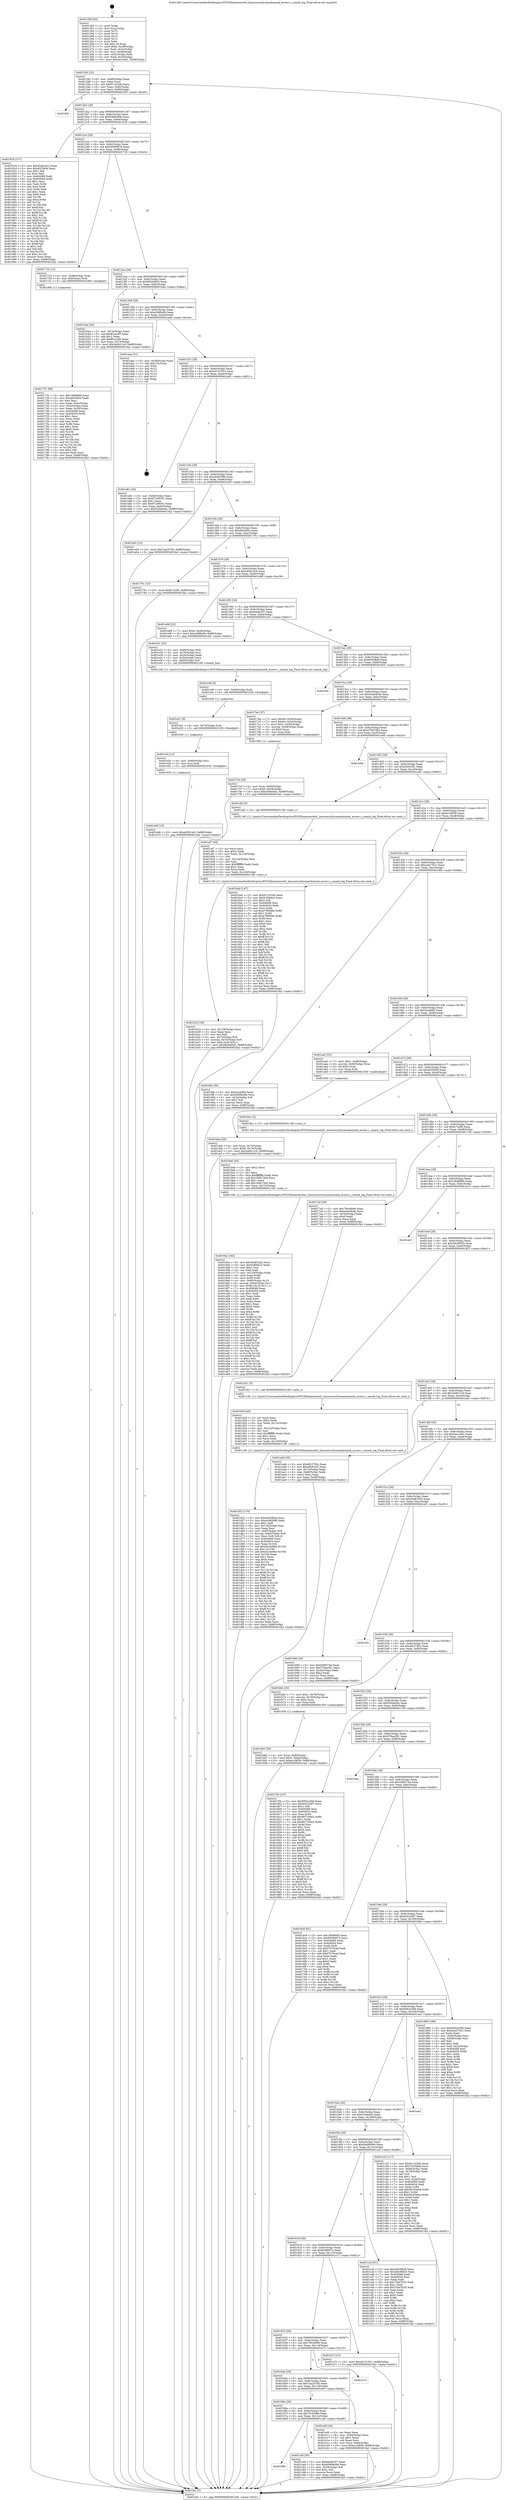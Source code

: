 digraph "0x401260" {
  label = "0x401260 (/mnt/c/Users/mathe/Desktop/tcc/POCII/binaries/extr_linuxsecuritysmacksmack_access.c_smack_log_Final-ollvm.out::main(0))"
  labelloc = "t"
  node[shape=record]

  Entry [label="",width=0.3,height=0.3,shape=circle,fillcolor=black,style=filled]
  "0x401292" [label="{
     0x401292 [32]\l
     | [instrs]\l
     &nbsp;&nbsp;0x401292 \<+6\>: mov -0x88(%rbp),%eax\l
     &nbsp;&nbsp;0x401298 \<+2\>: mov %eax,%ecx\l
     &nbsp;&nbsp;0x40129a \<+6\>: sub $0x911432fe,%ecx\l
     &nbsp;&nbsp;0x4012a0 \<+6\>: mov %eax,-0x8c(%rbp)\l
     &nbsp;&nbsp;0x4012a6 \<+6\>: mov %ecx,-0x90(%rbp)\l
     &nbsp;&nbsp;0x4012ac \<+6\>: je 0000000000401f45 \<main+0xce5\>\l
  }"]
  "0x401f45" [label="{
     0x401f45\l
  }", style=dashed]
  "0x4012b2" [label="{
     0x4012b2 [28]\l
     | [instrs]\l
     &nbsp;&nbsp;0x4012b2 \<+5\>: jmp 00000000004012b7 \<main+0x57\>\l
     &nbsp;&nbsp;0x4012b7 \<+6\>: mov -0x8c(%rbp),%eax\l
     &nbsp;&nbsp;0x4012bd \<+5\>: sub $0x9380b49b,%eax\l
     &nbsp;&nbsp;0x4012c2 \<+6\>: mov %eax,-0x94(%rbp)\l
     &nbsp;&nbsp;0x4012c8 \<+6\>: je 0000000000401918 \<main+0x6b8\>\l
  }"]
  Exit [label="",width=0.3,height=0.3,shape=circle,fillcolor=black,style=filled,peripheries=2]
  "0x401918" [label="{
     0x401918 [137]\l
     | [instrs]\l
     &nbsp;&nbsp;0x401918 \<+5\>: mov $0x45a81b52,%eax\l
     &nbsp;&nbsp;0x40191d \<+5\>: mov $0xa52560d,%ecx\l
     &nbsp;&nbsp;0x401922 \<+2\>: mov $0x1,%dl\l
     &nbsp;&nbsp;0x401924 \<+2\>: xor %esi,%esi\l
     &nbsp;&nbsp;0x401926 \<+7\>: mov 0x404068,%edi\l
     &nbsp;&nbsp;0x40192d \<+8\>: mov 0x404054,%r8d\l
     &nbsp;&nbsp;0x401935 \<+3\>: sub $0x1,%esi\l
     &nbsp;&nbsp;0x401938 \<+3\>: mov %edi,%r9d\l
     &nbsp;&nbsp;0x40193b \<+3\>: add %esi,%r9d\l
     &nbsp;&nbsp;0x40193e \<+4\>: imul %r9d,%edi\l
     &nbsp;&nbsp;0x401942 \<+3\>: and $0x1,%edi\l
     &nbsp;&nbsp;0x401945 \<+3\>: cmp $0x0,%edi\l
     &nbsp;&nbsp;0x401948 \<+4\>: sete %r10b\l
     &nbsp;&nbsp;0x40194c \<+4\>: cmp $0xa,%r8d\l
     &nbsp;&nbsp;0x401950 \<+4\>: setl %r11b\l
     &nbsp;&nbsp;0x401954 \<+3\>: mov %r10b,%bl\l
     &nbsp;&nbsp;0x401957 \<+3\>: xor $0xff,%bl\l
     &nbsp;&nbsp;0x40195a \<+3\>: mov %r11b,%r14b\l
     &nbsp;&nbsp;0x40195d \<+4\>: xor $0xff,%r14b\l
     &nbsp;&nbsp;0x401961 \<+3\>: xor $0x1,%dl\l
     &nbsp;&nbsp;0x401964 \<+3\>: mov %bl,%r15b\l
     &nbsp;&nbsp;0x401967 \<+4\>: and $0xff,%r15b\l
     &nbsp;&nbsp;0x40196b \<+3\>: and %dl,%r10b\l
     &nbsp;&nbsp;0x40196e \<+3\>: mov %r14b,%r12b\l
     &nbsp;&nbsp;0x401971 \<+4\>: and $0xff,%r12b\l
     &nbsp;&nbsp;0x401975 \<+3\>: and %dl,%r11b\l
     &nbsp;&nbsp;0x401978 \<+3\>: or %r10b,%r15b\l
     &nbsp;&nbsp;0x40197b \<+3\>: or %r11b,%r12b\l
     &nbsp;&nbsp;0x40197e \<+3\>: xor %r12b,%r15b\l
     &nbsp;&nbsp;0x401981 \<+3\>: or %r14b,%bl\l
     &nbsp;&nbsp;0x401984 \<+3\>: xor $0xff,%bl\l
     &nbsp;&nbsp;0x401987 \<+3\>: or $0x1,%dl\l
     &nbsp;&nbsp;0x40198a \<+2\>: and %dl,%bl\l
     &nbsp;&nbsp;0x40198c \<+3\>: or %bl,%r15b\l
     &nbsp;&nbsp;0x40198f \<+4\>: test $0x1,%r15b\l
     &nbsp;&nbsp;0x401993 \<+3\>: cmovne %ecx,%eax\l
     &nbsp;&nbsp;0x401996 \<+6\>: mov %eax,-0x88(%rbp)\l
     &nbsp;&nbsp;0x40199c \<+5\>: jmp 0000000000401fa2 \<main+0xd42\>\l
  }"]
  "0x4012ce" [label="{
     0x4012ce [28]\l
     | [instrs]\l
     &nbsp;&nbsp;0x4012ce \<+5\>: jmp 00000000004012d3 \<main+0x73\>\l
     &nbsp;&nbsp;0x4012d3 \<+6\>: mov -0x8c(%rbp),%eax\l
     &nbsp;&nbsp;0x4012d9 \<+5\>: sub $0x9459987d,%eax\l
     &nbsp;&nbsp;0x4012de \<+6\>: mov %eax,-0x98(%rbp)\l
     &nbsp;&nbsp;0x4012e4 \<+6\>: je 0000000000401724 \<main+0x4c4\>\l
  }"]
  "0x401e66" [label="{
     0x401e66 [15]\l
     | [instrs]\l
     &nbsp;&nbsp;0x401e66 \<+10\>: movl $0xa93814c5,-0x88(%rbp)\l
     &nbsp;&nbsp;0x401e70 \<+5\>: jmp 0000000000401fa2 \<main+0xd42\>\l
  }"]
  "0x401724" [label="{
     0x401724 [13]\l
     | [instrs]\l
     &nbsp;&nbsp;0x401724 \<+4\>: mov -0x48(%rbp),%rax\l
     &nbsp;&nbsp;0x401728 \<+4\>: mov 0x8(%rax),%rdi\l
     &nbsp;&nbsp;0x40172c \<+5\>: call 0000000000401060 \<atoi@plt\>\l
     | [calls]\l
     &nbsp;&nbsp;0x401060 \{1\} (unknown)\l
  }"]
  "0x4012ea" [label="{
     0x4012ea [28]\l
     | [instrs]\l
     &nbsp;&nbsp;0x4012ea \<+5\>: jmp 00000000004012ef \<main+0x8f\>\l
     &nbsp;&nbsp;0x4012ef \<+6\>: mov -0x8c(%rbp),%eax\l
     &nbsp;&nbsp;0x4012f5 \<+5\>: sub $0x9626d943,%eax\l
     &nbsp;&nbsp;0x4012fa \<+6\>: mov %eax,-0x9c(%rbp)\l
     &nbsp;&nbsp;0x401300 \<+6\>: je 0000000000401b4a \<main+0x8ea\>\l
  }"]
  "0x401e5a" [label="{
     0x401e5a [12]\l
     | [instrs]\l
     &nbsp;&nbsp;0x401e5a \<+4\>: mov -0x80(%rbp),%rsi\l
     &nbsp;&nbsp;0x401e5e \<+3\>: mov %rsi,%rdi\l
     &nbsp;&nbsp;0x401e61 \<+5\>: call 0000000000401030 \<free@plt\>\l
     | [calls]\l
     &nbsp;&nbsp;0x401030 \{1\} (unknown)\l
  }"]
  "0x401b4a" [label="{
     0x401b4a [34]\l
     | [instrs]\l
     &nbsp;&nbsp;0x401b4a \<+3\>: mov -0x74(%rbp),%eax\l
     &nbsp;&nbsp;0x401b4d \<+5\>: sub $0xff1acc85,%eax\l
     &nbsp;&nbsp;0x401b52 \<+3\>: add $0x1,%eax\l
     &nbsp;&nbsp;0x401b55 \<+5\>: add $0xff1acc85,%eax\l
     &nbsp;&nbsp;0x401b5a \<+3\>: mov %eax,-0x74(%rbp)\l
     &nbsp;&nbsp;0x401b5d \<+10\>: movl $0x3a0611c0,-0x88(%rbp)\l
     &nbsp;&nbsp;0x401b67 \<+5\>: jmp 0000000000401fa2 \<main+0xd42\>\l
  }"]
  "0x401306" [label="{
     0x401306 [28]\l
     | [instrs]\l
     &nbsp;&nbsp;0x401306 \<+5\>: jmp 000000000040130b \<main+0xab\>\l
     &nbsp;&nbsp;0x40130b \<+6\>: mov -0x8c(%rbp),%eax\l
     &nbsp;&nbsp;0x401311 \<+5\>: sub $0xa38f0a94,%eax\l
     &nbsp;&nbsp;0x401316 \<+6\>: mov %eax,-0xa0(%rbp)\l
     &nbsp;&nbsp;0x40131c \<+6\>: je 0000000000401eae \<main+0xc4e\>\l
  }"]
  "0x401e51" [label="{
     0x401e51 [9]\l
     | [instrs]\l
     &nbsp;&nbsp;0x401e51 \<+4\>: mov -0x70(%rbp),%rdi\l
     &nbsp;&nbsp;0x401e55 \<+5\>: call 0000000000401030 \<free@plt\>\l
     | [calls]\l
     &nbsp;&nbsp;0x401030 \{1\} (unknown)\l
  }"]
  "0x401eae" [label="{
     0x401eae [21]\l
     | [instrs]\l
     &nbsp;&nbsp;0x401eae \<+3\>: mov -0x38(%rbp),%eax\l
     &nbsp;&nbsp;0x401eb1 \<+7\>: add $0x118,%rsp\l
     &nbsp;&nbsp;0x401eb8 \<+1\>: pop %rbx\l
     &nbsp;&nbsp;0x401eb9 \<+2\>: pop %r12\l
     &nbsp;&nbsp;0x401ebb \<+2\>: pop %r13\l
     &nbsp;&nbsp;0x401ebd \<+2\>: pop %r14\l
     &nbsp;&nbsp;0x401ebf \<+2\>: pop %r15\l
     &nbsp;&nbsp;0x401ec1 \<+1\>: pop %rbp\l
     &nbsp;&nbsp;0x401ec2 \<+1\>: ret\l
  }"]
  "0x401322" [label="{
     0x401322 [28]\l
     | [instrs]\l
     &nbsp;&nbsp;0x401322 \<+5\>: jmp 0000000000401327 \<main+0xc7\>\l
     &nbsp;&nbsp;0x401327 \<+6\>: mov -0x8c(%rbp),%eax\l
     &nbsp;&nbsp;0x40132d \<+5\>: sub $0xa5151051,%eax\l
     &nbsp;&nbsp;0x401332 \<+6\>: mov %eax,-0xa4(%rbp)\l
     &nbsp;&nbsp;0x401338 \<+6\>: je 0000000000401a81 \<main+0x821\>\l
  }"]
  "0x401e48" [label="{
     0x401e48 [9]\l
     | [instrs]\l
     &nbsp;&nbsp;0x401e48 \<+4\>: mov -0x60(%rbp),%rdi\l
     &nbsp;&nbsp;0x401e4c \<+5\>: call 0000000000401030 \<free@plt\>\l
     | [calls]\l
     &nbsp;&nbsp;0x401030 \{1\} (unknown)\l
  }"]
  "0x401a81" [label="{
     0x401a81 [34]\l
     | [instrs]\l
     &nbsp;&nbsp;0x401a81 \<+3\>: mov -0x64(%rbp),%eax\l
     &nbsp;&nbsp;0x401a84 \<+5\>: sub $0x872d9341,%eax\l
     &nbsp;&nbsp;0x401a89 \<+3\>: add $0x1,%eax\l
     &nbsp;&nbsp;0x401a8c \<+5\>: add $0x872d9341,%eax\l
     &nbsp;&nbsp;0x401a91 \<+3\>: mov %eax,-0x64(%rbp)\l
     &nbsp;&nbsp;0x401a94 \<+10\>: movl $0x550de44c,-0x88(%rbp)\l
     &nbsp;&nbsp;0x401a9e \<+5\>: jmp 0000000000401fa2 \<main+0xd42\>\l
  }"]
  "0x40133e" [label="{
     0x40133e [28]\l
     | [instrs]\l
     &nbsp;&nbsp;0x40133e \<+5\>: jmp 0000000000401343 \<main+0xe3\>\l
     &nbsp;&nbsp;0x401343 \<+6\>: mov -0x8c(%rbp),%eax\l
     &nbsp;&nbsp;0x401349 \<+5\>: sub $0xa54630f8,%eax\l
     &nbsp;&nbsp;0x40134e \<+6\>: mov %eax,-0xa8(%rbp)\l
     &nbsp;&nbsp;0x401354 \<+6\>: je 0000000000401e00 \<main+0xba0\>\l
  }"]
  "0x401d52" [label="{
     0x401d52 [174]\l
     | [instrs]\l
     &nbsp;&nbsp;0x401d52 \<+5\>: mov $0xe003fbe9,%ecx\l
     &nbsp;&nbsp;0x401d57 \<+5\>: mov $0xa54630f8,%edx\l
     &nbsp;&nbsp;0x401d5c \<+3\>: mov $0x1,%dil\l
     &nbsp;&nbsp;0x401d5f \<+6\>: mov -0x130(%rbp),%esi\l
     &nbsp;&nbsp;0x401d65 \<+3\>: imul %eax,%esi\l
     &nbsp;&nbsp;0x401d68 \<+4\>: mov -0x80(%rbp),%r8\l
     &nbsp;&nbsp;0x401d6c \<+7\>: movslq -0x84(%rbp),%r9\l
     &nbsp;&nbsp;0x401d73 \<+4\>: mov %esi,(%r8,%r9,4)\l
     &nbsp;&nbsp;0x401d77 \<+7\>: mov 0x404068,%eax\l
     &nbsp;&nbsp;0x401d7e \<+7\>: mov 0x404054,%esi\l
     &nbsp;&nbsp;0x401d85 \<+3\>: mov %eax,%r10d\l
     &nbsp;&nbsp;0x401d88 \<+7\>: sub $0xd2c4e9dd,%r10d\l
     &nbsp;&nbsp;0x401d8f \<+4\>: sub $0x1,%r10d\l
     &nbsp;&nbsp;0x401d93 \<+7\>: add $0xd2c4e9dd,%r10d\l
     &nbsp;&nbsp;0x401d9a \<+4\>: imul %r10d,%eax\l
     &nbsp;&nbsp;0x401d9e \<+3\>: and $0x1,%eax\l
     &nbsp;&nbsp;0x401da1 \<+3\>: cmp $0x0,%eax\l
     &nbsp;&nbsp;0x401da4 \<+4\>: sete %r11b\l
     &nbsp;&nbsp;0x401da8 \<+3\>: cmp $0xa,%esi\l
     &nbsp;&nbsp;0x401dab \<+3\>: setl %bl\l
     &nbsp;&nbsp;0x401dae \<+3\>: mov %r11b,%r14b\l
     &nbsp;&nbsp;0x401db1 \<+4\>: xor $0xff,%r14b\l
     &nbsp;&nbsp;0x401db5 \<+3\>: mov %bl,%r15b\l
     &nbsp;&nbsp;0x401db8 \<+4\>: xor $0xff,%r15b\l
     &nbsp;&nbsp;0x401dbc \<+4\>: xor $0x0,%dil\l
     &nbsp;&nbsp;0x401dc0 \<+3\>: mov %r14b,%r12b\l
     &nbsp;&nbsp;0x401dc3 \<+4\>: and $0x0,%r12b\l
     &nbsp;&nbsp;0x401dc7 \<+3\>: and %dil,%r11b\l
     &nbsp;&nbsp;0x401dca \<+3\>: mov %r15b,%r13b\l
     &nbsp;&nbsp;0x401dcd \<+4\>: and $0x0,%r13b\l
     &nbsp;&nbsp;0x401dd1 \<+3\>: and %dil,%bl\l
     &nbsp;&nbsp;0x401dd4 \<+3\>: or %r11b,%r12b\l
     &nbsp;&nbsp;0x401dd7 \<+3\>: or %bl,%r13b\l
     &nbsp;&nbsp;0x401dda \<+3\>: xor %r13b,%r12b\l
     &nbsp;&nbsp;0x401ddd \<+3\>: or %r15b,%r14b\l
     &nbsp;&nbsp;0x401de0 \<+4\>: xor $0xff,%r14b\l
     &nbsp;&nbsp;0x401de4 \<+4\>: or $0x0,%dil\l
     &nbsp;&nbsp;0x401de8 \<+3\>: and %dil,%r14b\l
     &nbsp;&nbsp;0x401deb \<+3\>: or %r14b,%r12b\l
     &nbsp;&nbsp;0x401dee \<+4\>: test $0x1,%r12b\l
     &nbsp;&nbsp;0x401df2 \<+3\>: cmovne %edx,%ecx\l
     &nbsp;&nbsp;0x401df5 \<+6\>: mov %ecx,-0x88(%rbp)\l
     &nbsp;&nbsp;0x401dfb \<+5\>: jmp 0000000000401fa2 \<main+0xd42\>\l
  }"]
  "0x401e00" [label="{
     0x401e00 [15]\l
     | [instrs]\l
     &nbsp;&nbsp;0x401e00 \<+10\>: movl $0x7aa25765,-0x88(%rbp)\l
     &nbsp;&nbsp;0x401e0a \<+5\>: jmp 0000000000401fa2 \<main+0xd42\>\l
  }"]
  "0x40135a" [label="{
     0x40135a [28]\l
     | [instrs]\l
     &nbsp;&nbsp;0x40135a \<+5\>: jmp 000000000040135f \<main+0xff\>\l
     &nbsp;&nbsp;0x40135f \<+6\>: mov -0x8c(%rbp),%eax\l
     &nbsp;&nbsp;0x401365 \<+5\>: sub $0xa65c6fcb,%eax\l
     &nbsp;&nbsp;0x40136a \<+6\>: mov %eax,-0xac(%rbp)\l
     &nbsp;&nbsp;0x401370 \<+6\>: je 0000000000401791 \<main+0x531\>\l
  }"]
  "0x401d26" [label="{
     0x401d26 [44]\l
     | [instrs]\l
     &nbsp;&nbsp;0x401d26 \<+2\>: xor %ecx,%ecx\l
     &nbsp;&nbsp;0x401d28 \<+5\>: mov $0x2,%edx\l
     &nbsp;&nbsp;0x401d2d \<+6\>: mov %edx,-0x12c(%rbp)\l
     &nbsp;&nbsp;0x401d33 \<+1\>: cltd\l
     &nbsp;&nbsp;0x401d34 \<+6\>: mov -0x12c(%rbp),%esi\l
     &nbsp;&nbsp;0x401d3a \<+2\>: idiv %esi\l
     &nbsp;&nbsp;0x401d3c \<+6\>: imul $0xfffffffe,%edx,%edx\l
     &nbsp;&nbsp;0x401d42 \<+3\>: sub $0x1,%ecx\l
     &nbsp;&nbsp;0x401d45 \<+2\>: sub %ecx,%edx\l
     &nbsp;&nbsp;0x401d47 \<+6\>: mov %edx,-0x130(%rbp)\l
     &nbsp;&nbsp;0x401d4d \<+5\>: call 0000000000401160 \<next_i\>\l
     | [calls]\l
     &nbsp;&nbsp;0x401160 \{1\} (/mnt/c/Users/mathe/Desktop/tcc/POCII/binaries/extr_linuxsecuritysmacksmack_access.c_smack_log_Final-ollvm.out::next_i)\l
  }"]
  "0x401791" [label="{
     0x401791 [15]\l
     | [instrs]\l
     &nbsp;&nbsp;0x401791 \<+10\>: movl $0xfc7a2f6,-0x88(%rbp)\l
     &nbsp;&nbsp;0x40179b \<+5\>: jmp 0000000000401fa2 \<main+0xd42\>\l
  }"]
  "0x401376" [label="{
     0x401376 [28]\l
     | [instrs]\l
     &nbsp;&nbsp;0x401376 \<+5\>: jmp 000000000040137b \<main+0x11b\>\l
     &nbsp;&nbsp;0x40137b \<+6\>: mov -0x8c(%rbp),%eax\l
     &nbsp;&nbsp;0x401381 \<+5\>: sub $0xa93814c5,%eax\l
     &nbsp;&nbsp;0x401386 \<+6\>: mov %eax,-0xb0(%rbp)\l
     &nbsp;&nbsp;0x40138c \<+6\>: je 0000000000401e98 \<main+0xc38\>\l
  }"]
  "0x401686" [label="{
     0x401686\l
  }", style=dashed]
  "0x401e98" [label="{
     0x401e98 [22]\l
     | [instrs]\l
     &nbsp;&nbsp;0x401e98 \<+7\>: movl $0x0,-0x38(%rbp)\l
     &nbsp;&nbsp;0x401e9f \<+10\>: movl $0xa38f0a94,-0x88(%rbp)\l
     &nbsp;&nbsp;0x401ea9 \<+5\>: jmp 0000000000401fa2 \<main+0xd42\>\l
  }"]
  "0x401392" [label="{
     0x401392 [28]\l
     | [instrs]\l
     &nbsp;&nbsp;0x401392 \<+5\>: jmp 0000000000401397 \<main+0x137\>\l
     &nbsp;&nbsp;0x401397 \<+6\>: mov -0x8c(%rbp),%eax\l
     &nbsp;&nbsp;0x40139d \<+5\>: sub $0xbdafe357,%eax\l
     &nbsp;&nbsp;0x4013a2 \<+6\>: mov %eax,-0xb4(%rbp)\l
     &nbsp;&nbsp;0x4013a8 \<+6\>: je 0000000000401e31 \<main+0xbd1\>\l
  }"]
  "0x401ca8" [label="{
     0x401ca8 [30]\l
     | [instrs]\l
     &nbsp;&nbsp;0x401ca8 \<+5\>: mov $0xbdafe357,%eax\l
     &nbsp;&nbsp;0x401cad \<+5\>: mov $0x69496d49,%ecx\l
     &nbsp;&nbsp;0x401cb2 \<+3\>: mov -0x29(%rbp),%dl\l
     &nbsp;&nbsp;0x401cb5 \<+3\>: test $0x1,%dl\l
     &nbsp;&nbsp;0x401cb8 \<+3\>: cmovne %ecx,%eax\l
     &nbsp;&nbsp;0x401cbb \<+6\>: mov %eax,-0x88(%rbp)\l
     &nbsp;&nbsp;0x401cc1 \<+5\>: jmp 0000000000401fa2 \<main+0xd42\>\l
  }"]
  "0x401e31" [label="{
     0x401e31 [23]\l
     | [instrs]\l
     &nbsp;&nbsp;0x401e31 \<+4\>: mov -0x60(%rbp),%rdi\l
     &nbsp;&nbsp;0x401e35 \<+4\>: mov -0x70(%rbp),%rsi\l
     &nbsp;&nbsp;0x401e39 \<+3\>: mov -0x50(%rbp),%edx\l
     &nbsp;&nbsp;0x401e3c \<+3\>: mov -0x54(%rbp),%ecx\l
     &nbsp;&nbsp;0x401e3f \<+4\>: mov -0x80(%rbp),%r8\l
     &nbsp;&nbsp;0x401e43 \<+5\>: call 0000000000401240 \<smack_log\>\l
     | [calls]\l
     &nbsp;&nbsp;0x401240 \{1\} (/mnt/c/Users/mathe/Desktop/tcc/POCII/binaries/extr_linuxsecuritysmacksmack_access.c_smack_log_Final-ollvm.out::smack_log)\l
  }"]
  "0x4013ae" [label="{
     0x4013ae [28]\l
     | [instrs]\l
     &nbsp;&nbsp;0x4013ae \<+5\>: jmp 00000000004013b3 \<main+0x153\>\l
     &nbsp;&nbsp;0x4013b3 \<+6\>: mov -0x8c(%rbp),%eax\l
     &nbsp;&nbsp;0x4013b9 \<+5\>: sub $0xe003fbe9,%eax\l
     &nbsp;&nbsp;0x4013be \<+6\>: mov %eax,-0xb8(%rbp)\l
     &nbsp;&nbsp;0x4013c4 \<+6\>: je 0000000000401f54 \<main+0xcf4\>\l
  }"]
  "0x40166a" [label="{
     0x40166a [28]\l
     | [instrs]\l
     &nbsp;&nbsp;0x40166a \<+5\>: jmp 000000000040166f \<main+0x40f\>\l
     &nbsp;&nbsp;0x40166f \<+6\>: mov -0x8c(%rbp),%eax\l
     &nbsp;&nbsp;0x401675 \<+5\>: sub $0x7fc35dbb,%eax\l
     &nbsp;&nbsp;0x40167a \<+6\>: mov %eax,-0x11c(%rbp)\l
     &nbsp;&nbsp;0x401680 \<+6\>: je 0000000000401ca8 \<main+0xa48\>\l
  }"]
  "0x401f54" [label="{
     0x401f54\l
  }", style=dashed]
  "0x4013ca" [label="{
     0x4013ca [28]\l
     | [instrs]\l
     &nbsp;&nbsp;0x4013ca \<+5\>: jmp 00000000004013cf \<main+0x16f\>\l
     &nbsp;&nbsp;0x4013cf \<+6\>: mov -0x8c(%rbp),%eax\l
     &nbsp;&nbsp;0x4013d5 \<+5\>: sub $0xe5da5b3b,%eax\l
     &nbsp;&nbsp;0x4013da \<+6\>: mov %eax,-0xbc(%rbp)\l
     &nbsp;&nbsp;0x4013e0 \<+6\>: je 00000000004017be \<main+0x55e\>\l
  }"]
  "0x401e0f" [label="{
     0x401e0f [34]\l
     | [instrs]\l
     &nbsp;&nbsp;0x401e0f \<+2\>: xor %eax,%eax\l
     &nbsp;&nbsp;0x401e11 \<+6\>: mov -0x84(%rbp),%ecx\l
     &nbsp;&nbsp;0x401e17 \<+3\>: sub $0x1,%eax\l
     &nbsp;&nbsp;0x401e1a \<+2\>: sub %eax,%ecx\l
     &nbsp;&nbsp;0x401e1c \<+6\>: mov %ecx,-0x84(%rbp)\l
     &nbsp;&nbsp;0x401e22 \<+10\>: movl $0xec1fdf36,-0x88(%rbp)\l
     &nbsp;&nbsp;0x401e2c \<+5\>: jmp 0000000000401fa2 \<main+0xd42\>\l
  }"]
  "0x4017be" [label="{
     0x4017be [37]\l
     | [instrs]\l
     &nbsp;&nbsp;0x4017be \<+7\>: movl $0x64,-0x50(%rbp)\l
     &nbsp;&nbsp;0x4017c5 \<+7\>: movl $0x64,-0x54(%rbp)\l
     &nbsp;&nbsp;0x4017cc \<+7\>: movl $0x1,-0x58(%rbp)\l
     &nbsp;&nbsp;0x4017d3 \<+4\>: movslq -0x58(%rbp),%rax\l
     &nbsp;&nbsp;0x4017d7 \<+4\>: shl $0x0,%rax\l
     &nbsp;&nbsp;0x4017db \<+3\>: mov %rax,%rdi\l
     &nbsp;&nbsp;0x4017de \<+5\>: call 0000000000401050 \<malloc@plt\>\l
     | [calls]\l
     &nbsp;&nbsp;0x401050 \{1\} (unknown)\l
  }"]
  "0x4013e6" [label="{
     0x4013e6 [28]\l
     | [instrs]\l
     &nbsp;&nbsp;0x4013e6 \<+5\>: jmp 00000000004013eb \<main+0x18b\>\l
     &nbsp;&nbsp;0x4013eb \<+6\>: mov -0x8c(%rbp),%eax\l
     &nbsp;&nbsp;0x4013f1 \<+5\>: sub $0xe7591565,%eax\l
     &nbsp;&nbsp;0x4013f6 \<+6\>: mov %eax,-0xc0(%rbp)\l
     &nbsp;&nbsp;0x4013fc \<+6\>: je 0000000000401e84 \<main+0xc24\>\l
  }"]
  "0x40164e" [label="{
     0x40164e [28]\l
     | [instrs]\l
     &nbsp;&nbsp;0x40164e \<+5\>: jmp 0000000000401653 \<main+0x3f3\>\l
     &nbsp;&nbsp;0x401653 \<+6\>: mov -0x8c(%rbp),%eax\l
     &nbsp;&nbsp;0x401659 \<+5\>: sub $0x7aa25765,%eax\l
     &nbsp;&nbsp;0x40165e \<+6\>: mov %eax,-0x118(%rbp)\l
     &nbsp;&nbsp;0x401664 \<+6\>: je 0000000000401e0f \<main+0xbaf\>\l
  }"]
  "0x401e84" [label="{
     0x401e84\l
  }", style=dashed]
  "0x401402" [label="{
     0x401402 [28]\l
     | [instrs]\l
     &nbsp;&nbsp;0x401402 \<+5\>: jmp 0000000000401407 \<main+0x1a7\>\l
     &nbsp;&nbsp;0x401407 \<+6\>: mov -0x8c(%rbp),%eax\l
     &nbsp;&nbsp;0x40140d \<+5\>: sub $0xe929c3f1,%eax\l
     &nbsp;&nbsp;0x401412 \<+6\>: mov %eax,-0xc4(%rbp)\l
     &nbsp;&nbsp;0x401418 \<+6\>: je 0000000000401af2 \<main+0x892\>\l
  }"]
  "0x401e75" [label="{
     0x401e75\l
  }", style=dashed]
  "0x401af2" [label="{
     0x401af2 [5]\l
     | [instrs]\l
     &nbsp;&nbsp;0x401af2 \<+5\>: call 0000000000401160 \<next_i\>\l
     | [calls]\l
     &nbsp;&nbsp;0x401160 \{1\} (/mnt/c/Users/mathe/Desktop/tcc/POCII/binaries/extr_linuxsecuritysmacksmack_access.c_smack_log_Final-ollvm.out::next_i)\l
  }"]
  "0x40141e" [label="{
     0x40141e [28]\l
     | [instrs]\l
     &nbsp;&nbsp;0x40141e \<+5\>: jmp 0000000000401423 \<main+0x1c3\>\l
     &nbsp;&nbsp;0x401423 \<+6\>: mov -0x8c(%rbp),%eax\l
     &nbsp;&nbsp;0x401429 \<+5\>: sub $0xec1fdf36,%eax\l
     &nbsp;&nbsp;0x40142e \<+6\>: mov %eax,-0xc8(%rbp)\l
     &nbsp;&nbsp;0x401434 \<+6\>: je 0000000000401ba0 \<main+0x940\>\l
  }"]
  "0x401b83" [label="{
     0x401b83 [29]\l
     | [instrs]\l
     &nbsp;&nbsp;0x401b83 \<+4\>: mov %rax,-0x80(%rbp)\l
     &nbsp;&nbsp;0x401b87 \<+10\>: movl $0x0,-0x84(%rbp)\l
     &nbsp;&nbsp;0x401b91 \<+10\>: movl $0xec1fdf36,-0x88(%rbp)\l
     &nbsp;&nbsp;0x401b9b \<+5\>: jmp 0000000000401fa2 \<main+0xd42\>\l
  }"]
  "0x401ba0" [label="{
     0x401ba0 [147]\l
     | [instrs]\l
     &nbsp;&nbsp;0x401ba0 \<+5\>: mov $0x911432fe,%eax\l
     &nbsp;&nbsp;0x401ba5 \<+5\>: mov $0x61bfedc0,%ecx\l
     &nbsp;&nbsp;0x401baa \<+2\>: mov $0x1,%dl\l
     &nbsp;&nbsp;0x401bac \<+7\>: mov 0x404068,%esi\l
     &nbsp;&nbsp;0x401bb3 \<+7\>: mov 0x404054,%edi\l
     &nbsp;&nbsp;0x401bba \<+3\>: mov %esi,%r8d\l
     &nbsp;&nbsp;0x401bbd \<+7\>: sub $0xa7f6066e,%r8d\l
     &nbsp;&nbsp;0x401bc4 \<+4\>: sub $0x1,%r8d\l
     &nbsp;&nbsp;0x401bc8 \<+7\>: add $0xa7f6066e,%r8d\l
     &nbsp;&nbsp;0x401bcf \<+4\>: imul %r8d,%esi\l
     &nbsp;&nbsp;0x401bd3 \<+3\>: and $0x1,%esi\l
     &nbsp;&nbsp;0x401bd6 \<+3\>: cmp $0x0,%esi\l
     &nbsp;&nbsp;0x401bd9 \<+4\>: sete %r9b\l
     &nbsp;&nbsp;0x401bdd \<+3\>: cmp $0xa,%edi\l
     &nbsp;&nbsp;0x401be0 \<+4\>: setl %r10b\l
     &nbsp;&nbsp;0x401be4 \<+3\>: mov %r9b,%r11b\l
     &nbsp;&nbsp;0x401be7 \<+4\>: xor $0xff,%r11b\l
     &nbsp;&nbsp;0x401beb \<+3\>: mov %r10b,%bl\l
     &nbsp;&nbsp;0x401bee \<+3\>: xor $0xff,%bl\l
     &nbsp;&nbsp;0x401bf1 \<+3\>: xor $0x1,%dl\l
     &nbsp;&nbsp;0x401bf4 \<+3\>: mov %r11b,%r14b\l
     &nbsp;&nbsp;0x401bf7 \<+4\>: and $0xff,%r14b\l
     &nbsp;&nbsp;0x401bfb \<+3\>: and %dl,%r9b\l
     &nbsp;&nbsp;0x401bfe \<+3\>: mov %bl,%r15b\l
     &nbsp;&nbsp;0x401c01 \<+4\>: and $0xff,%r15b\l
     &nbsp;&nbsp;0x401c05 \<+3\>: and %dl,%r10b\l
     &nbsp;&nbsp;0x401c08 \<+3\>: or %r9b,%r14b\l
     &nbsp;&nbsp;0x401c0b \<+3\>: or %r10b,%r15b\l
     &nbsp;&nbsp;0x401c0e \<+3\>: xor %r15b,%r14b\l
     &nbsp;&nbsp;0x401c11 \<+3\>: or %bl,%r11b\l
     &nbsp;&nbsp;0x401c14 \<+4\>: xor $0xff,%r11b\l
     &nbsp;&nbsp;0x401c18 \<+3\>: or $0x1,%dl\l
     &nbsp;&nbsp;0x401c1b \<+3\>: and %dl,%r11b\l
     &nbsp;&nbsp;0x401c1e \<+3\>: or %r11b,%r14b\l
     &nbsp;&nbsp;0x401c21 \<+4\>: test $0x1,%r14b\l
     &nbsp;&nbsp;0x401c25 \<+3\>: cmovne %ecx,%eax\l
     &nbsp;&nbsp;0x401c28 \<+6\>: mov %eax,-0x88(%rbp)\l
     &nbsp;&nbsp;0x401c2e \<+5\>: jmp 0000000000401fa2 \<main+0xd42\>\l
  }"]
  "0x40143a" [label="{
     0x40143a [28]\l
     | [instrs]\l
     &nbsp;&nbsp;0x40143a \<+5\>: jmp 000000000040143f \<main+0x1df\>\l
     &nbsp;&nbsp;0x40143f \<+6\>: mov -0x8c(%rbp),%eax\l
     &nbsp;&nbsp;0x401445 \<+5\>: sub $0xee427021,%eax\l
     &nbsp;&nbsp;0x40144a \<+6\>: mov %eax,-0xcc(%rbp)\l
     &nbsp;&nbsp;0x401450 \<+6\>: je 00000000004018fa \<main+0x69a\>\l
  }"]
  "0x401b23" [label="{
     0x401b23 [39]\l
     | [instrs]\l
     &nbsp;&nbsp;0x401b23 \<+6\>: mov -0x128(%rbp),%ecx\l
     &nbsp;&nbsp;0x401b29 \<+3\>: imul %eax,%ecx\l
     &nbsp;&nbsp;0x401b2c \<+3\>: mov %cl,%dil\l
     &nbsp;&nbsp;0x401b2f \<+4\>: mov -0x70(%rbp),%r8\l
     &nbsp;&nbsp;0x401b33 \<+4\>: movslq -0x74(%rbp),%r9\l
     &nbsp;&nbsp;0x401b37 \<+4\>: mov %dil,(%r8,%r9,1)\l
     &nbsp;&nbsp;0x401b3b \<+10\>: movl $0x9626d943,-0x88(%rbp)\l
     &nbsp;&nbsp;0x401b45 \<+5\>: jmp 0000000000401fa2 \<main+0xd42\>\l
  }"]
  "0x4018fa" [label="{
     0x4018fa [30]\l
     | [instrs]\l
     &nbsp;&nbsp;0x4018fa \<+5\>: mov $0x5ca4d85,%eax\l
     &nbsp;&nbsp;0x4018ff \<+5\>: mov $0x9380b49b,%ecx\l
     &nbsp;&nbsp;0x401904 \<+3\>: mov -0x2a(%rbp),%dl\l
     &nbsp;&nbsp;0x401907 \<+3\>: test $0x1,%dl\l
     &nbsp;&nbsp;0x40190a \<+3\>: cmovne %ecx,%eax\l
     &nbsp;&nbsp;0x40190d \<+6\>: mov %eax,-0x88(%rbp)\l
     &nbsp;&nbsp;0x401913 \<+5\>: jmp 0000000000401fa2 \<main+0xd42\>\l
  }"]
  "0x401456" [label="{
     0x401456 [28]\l
     | [instrs]\l
     &nbsp;&nbsp;0x401456 \<+5\>: jmp 000000000040145b \<main+0x1fb\>\l
     &nbsp;&nbsp;0x40145b \<+6\>: mov -0x8c(%rbp),%eax\l
     &nbsp;&nbsp;0x401461 \<+5\>: sub $0x5ca4d85,%eax\l
     &nbsp;&nbsp;0x401466 \<+6\>: mov %eax,-0xd0(%rbp)\l
     &nbsp;&nbsp;0x40146c \<+6\>: je 0000000000401aa3 \<main+0x843\>\l
  }"]
  "0x401af7" [label="{
     0x401af7 [44]\l
     | [instrs]\l
     &nbsp;&nbsp;0x401af7 \<+2\>: xor %ecx,%ecx\l
     &nbsp;&nbsp;0x401af9 \<+5\>: mov $0x2,%edx\l
     &nbsp;&nbsp;0x401afe \<+6\>: mov %edx,-0x124(%rbp)\l
     &nbsp;&nbsp;0x401b04 \<+1\>: cltd\l
     &nbsp;&nbsp;0x401b05 \<+6\>: mov -0x124(%rbp),%esi\l
     &nbsp;&nbsp;0x401b0b \<+2\>: idiv %esi\l
     &nbsp;&nbsp;0x401b0d \<+6\>: imul $0xfffffffe,%edx,%edx\l
     &nbsp;&nbsp;0x401b13 \<+3\>: sub $0x1,%ecx\l
     &nbsp;&nbsp;0x401b16 \<+2\>: sub %ecx,%edx\l
     &nbsp;&nbsp;0x401b18 \<+6\>: mov %edx,-0x128(%rbp)\l
     &nbsp;&nbsp;0x401b1e \<+5\>: call 0000000000401160 \<next_i\>\l
     | [calls]\l
     &nbsp;&nbsp;0x401160 \{1\} (/mnt/c/Users/mathe/Desktop/tcc/POCII/binaries/extr_linuxsecuritysmacksmack_access.c_smack_log_Final-ollvm.out::next_i)\l
  }"]
  "0x401aa3" [label="{
     0x401aa3 [23]\l
     | [instrs]\l
     &nbsp;&nbsp;0x401aa3 \<+7\>: movl $0x1,-0x68(%rbp)\l
     &nbsp;&nbsp;0x401aaa \<+4\>: movslq -0x68(%rbp),%rax\l
     &nbsp;&nbsp;0x401aae \<+4\>: shl $0x0,%rax\l
     &nbsp;&nbsp;0x401ab2 \<+3\>: mov %rax,%rdi\l
     &nbsp;&nbsp;0x401ab5 \<+5\>: call 0000000000401050 \<malloc@plt\>\l
     | [calls]\l
     &nbsp;&nbsp;0x401050 \{1\} (unknown)\l
  }"]
  "0x401472" [label="{
     0x401472 [28]\l
     | [instrs]\l
     &nbsp;&nbsp;0x401472 \<+5\>: jmp 0000000000401477 \<main+0x217\>\l
     &nbsp;&nbsp;0x401477 \<+6\>: mov -0x8c(%rbp),%eax\l
     &nbsp;&nbsp;0x40147d \<+5\>: sub $0xa52560d,%eax\l
     &nbsp;&nbsp;0x401482 \<+6\>: mov %eax,-0xd4(%rbp)\l
     &nbsp;&nbsp;0x401488 \<+6\>: je 00000000004019a1 \<main+0x741\>\l
  }"]
  "0x401aba" [label="{
     0x401aba [26]\l
     | [instrs]\l
     &nbsp;&nbsp;0x401aba \<+4\>: mov %rax,-0x70(%rbp)\l
     &nbsp;&nbsp;0x401abe \<+7\>: movl $0x0,-0x74(%rbp)\l
     &nbsp;&nbsp;0x401ac5 \<+10\>: movl $0x3a0611c0,-0x88(%rbp)\l
     &nbsp;&nbsp;0x401acf \<+5\>: jmp 0000000000401fa2 \<main+0xd42\>\l
  }"]
  "0x4019a1" [label="{
     0x4019a1 [5]\l
     | [instrs]\l
     &nbsp;&nbsp;0x4019a1 \<+5\>: call 0000000000401160 \<next_i\>\l
     | [calls]\l
     &nbsp;&nbsp;0x401160 \{1\} (/mnt/c/Users/mathe/Desktop/tcc/POCII/binaries/extr_linuxsecuritysmacksmack_access.c_smack_log_Final-ollvm.out::next_i)\l
  }"]
  "0x40148e" [label="{
     0x40148e [28]\l
     | [instrs]\l
     &nbsp;&nbsp;0x40148e \<+5\>: jmp 0000000000401493 \<main+0x233\>\l
     &nbsp;&nbsp;0x401493 \<+6\>: mov -0x8c(%rbp),%eax\l
     &nbsp;&nbsp;0x401499 \<+5\>: sub $0xfc7a2f6,%eax\l
     &nbsp;&nbsp;0x40149e \<+6\>: mov %eax,-0xd8(%rbp)\l
     &nbsp;&nbsp;0x4014a4 \<+6\>: je 00000000004017a0 \<main+0x540\>\l
  }"]
  "0x401632" [label="{
     0x401632 [28]\l
     | [instrs]\l
     &nbsp;&nbsp;0x401632 \<+5\>: jmp 0000000000401637 \<main+0x3d7\>\l
     &nbsp;&nbsp;0x401637 \<+6\>: mov -0x8c(%rbp),%eax\l
     &nbsp;&nbsp;0x40163d \<+5\>: sub $0x790c8b06,%eax\l
     &nbsp;&nbsp;0x401642 \<+6\>: mov %eax,-0x114(%rbp)\l
     &nbsp;&nbsp;0x401648 \<+6\>: je 0000000000401e75 \<main+0xc15\>\l
  }"]
  "0x4017a0" [label="{
     0x4017a0 [30]\l
     | [instrs]\l
     &nbsp;&nbsp;0x4017a0 \<+5\>: mov $0x790c8b06,%eax\l
     &nbsp;&nbsp;0x4017a5 \<+5\>: mov $0xe5da5b3b,%ecx\l
     &nbsp;&nbsp;0x4017aa \<+3\>: mov -0x30(%rbp),%edx\l
     &nbsp;&nbsp;0x4017ad \<+3\>: cmp $0x0,%edx\l
     &nbsp;&nbsp;0x4017b0 \<+3\>: cmove %ecx,%eax\l
     &nbsp;&nbsp;0x4017b3 \<+6\>: mov %eax,-0x88(%rbp)\l
     &nbsp;&nbsp;0x4017b9 \<+5\>: jmp 0000000000401fa2 \<main+0xd42\>\l
  }"]
  "0x4014aa" [label="{
     0x4014aa [28]\l
     | [instrs]\l
     &nbsp;&nbsp;0x4014aa \<+5\>: jmp 00000000004014af \<main+0x24f\>\l
     &nbsp;&nbsp;0x4014af \<+6\>: mov -0x8c(%rbp),%eax\l
     &nbsp;&nbsp;0x4014b5 \<+5\>: sub $0x18b86fd0,%eax\l
     &nbsp;&nbsp;0x4014ba \<+6\>: mov %eax,-0xdc(%rbp)\l
     &nbsp;&nbsp;0x4014c0 \<+6\>: je 0000000000401ec3 \<main+0xc63\>\l
  }"]
  "0x401a72" [label="{
     0x401a72 [15]\l
     | [instrs]\l
     &nbsp;&nbsp;0x401a72 \<+10\>: movl $0xa5151051,-0x88(%rbp)\l
     &nbsp;&nbsp;0x401a7c \<+5\>: jmp 0000000000401fa2 \<main+0xd42\>\l
  }"]
  "0x401ec3" [label="{
     0x401ec3\l
  }", style=dashed]
  "0x4014c6" [label="{
     0x4014c6 [28]\l
     | [instrs]\l
     &nbsp;&nbsp;0x4014c6 \<+5\>: jmp 00000000004014cb \<main+0x26b\>\l
     &nbsp;&nbsp;0x4014cb \<+6\>: mov -0x8c(%rbp),%eax\l
     &nbsp;&nbsp;0x4014d1 \<+5\>: sub $0x2bb36825,%eax\l
     &nbsp;&nbsp;0x4014d6 \<+6\>: mov %eax,-0xe0(%rbp)\l
     &nbsp;&nbsp;0x4014dc \<+6\>: je 0000000000401d21 \<main+0xac1\>\l
  }"]
  "0x401616" [label="{
     0x401616 [28]\l
     | [instrs]\l
     &nbsp;&nbsp;0x401616 \<+5\>: jmp 000000000040161b \<main+0x3bb\>\l
     &nbsp;&nbsp;0x40161b \<+6\>: mov -0x8c(%rbp),%eax\l
     &nbsp;&nbsp;0x401621 \<+5\>: sub $0x6cf6947e,%eax\l
     &nbsp;&nbsp;0x401626 \<+6\>: mov %eax,-0x110(%rbp)\l
     &nbsp;&nbsp;0x40162c \<+6\>: je 0000000000401a72 \<main+0x812\>\l
  }"]
  "0x401d21" [label="{
     0x401d21 [5]\l
     | [instrs]\l
     &nbsp;&nbsp;0x401d21 \<+5\>: call 0000000000401160 \<next_i\>\l
     | [calls]\l
     &nbsp;&nbsp;0x401160 \{1\} (/mnt/c/Users/mathe/Desktop/tcc/POCII/binaries/extr_linuxsecuritysmacksmack_access.c_smack_log_Final-ollvm.out::next_i)\l
  }"]
  "0x4014e2" [label="{
     0x4014e2 [28]\l
     | [instrs]\l
     &nbsp;&nbsp;0x4014e2 \<+5\>: jmp 00000000004014e7 \<main+0x287\>\l
     &nbsp;&nbsp;0x4014e7 \<+6\>: mov -0x8c(%rbp),%eax\l
     &nbsp;&nbsp;0x4014ed \<+5\>: sub $0x3a0611c0,%eax\l
     &nbsp;&nbsp;0x4014f2 \<+6\>: mov %eax,-0xe4(%rbp)\l
     &nbsp;&nbsp;0x4014f8 \<+6\>: je 0000000000401ad4 \<main+0x874\>\l
  }"]
  "0x401cc6" [label="{
     0x401cc6 [91]\l
     | [instrs]\l
     &nbsp;&nbsp;0x401cc6 \<+5\>: mov $0xe003fbe9,%eax\l
     &nbsp;&nbsp;0x401ccb \<+5\>: mov $0x2bb36825,%ecx\l
     &nbsp;&nbsp;0x401cd0 \<+7\>: mov 0x404068,%edx\l
     &nbsp;&nbsp;0x401cd7 \<+7\>: mov 0x404054,%esi\l
     &nbsp;&nbsp;0x401cde \<+2\>: mov %edx,%edi\l
     &nbsp;&nbsp;0x401ce0 \<+6\>: sub $0x75dd7b35,%edi\l
     &nbsp;&nbsp;0x401ce6 \<+3\>: sub $0x1,%edi\l
     &nbsp;&nbsp;0x401ce9 \<+6\>: add $0x75dd7b35,%edi\l
     &nbsp;&nbsp;0x401cef \<+3\>: imul %edi,%edx\l
     &nbsp;&nbsp;0x401cf2 \<+3\>: and $0x1,%edx\l
     &nbsp;&nbsp;0x401cf5 \<+3\>: cmp $0x0,%edx\l
     &nbsp;&nbsp;0x401cf8 \<+4\>: sete %r8b\l
     &nbsp;&nbsp;0x401cfc \<+3\>: cmp $0xa,%esi\l
     &nbsp;&nbsp;0x401cff \<+4\>: setl %r9b\l
     &nbsp;&nbsp;0x401d03 \<+3\>: mov %r8b,%r10b\l
     &nbsp;&nbsp;0x401d06 \<+3\>: and %r9b,%r10b\l
     &nbsp;&nbsp;0x401d09 \<+3\>: xor %r9b,%r8b\l
     &nbsp;&nbsp;0x401d0c \<+3\>: or %r8b,%r10b\l
     &nbsp;&nbsp;0x401d0f \<+4\>: test $0x1,%r10b\l
     &nbsp;&nbsp;0x401d13 \<+3\>: cmovne %ecx,%eax\l
     &nbsp;&nbsp;0x401d16 \<+6\>: mov %eax,-0x88(%rbp)\l
     &nbsp;&nbsp;0x401d1c \<+5\>: jmp 0000000000401fa2 \<main+0xd42\>\l
  }"]
  "0x401ad4" [label="{
     0x401ad4 [30]\l
     | [instrs]\l
     &nbsp;&nbsp;0x401ad4 \<+5\>: mov $0x4f23795c,%eax\l
     &nbsp;&nbsp;0x401ad9 \<+5\>: mov $0xe929c3f1,%ecx\l
     &nbsp;&nbsp;0x401ade \<+3\>: mov -0x74(%rbp),%edx\l
     &nbsp;&nbsp;0x401ae1 \<+3\>: cmp -0x68(%rbp),%edx\l
     &nbsp;&nbsp;0x401ae4 \<+3\>: cmovl %ecx,%eax\l
     &nbsp;&nbsp;0x401ae7 \<+6\>: mov %eax,-0x88(%rbp)\l
     &nbsp;&nbsp;0x401aed \<+5\>: jmp 0000000000401fa2 \<main+0xd42\>\l
  }"]
  "0x4014fe" [label="{
     0x4014fe [28]\l
     | [instrs]\l
     &nbsp;&nbsp;0x4014fe \<+5\>: jmp 0000000000401503 \<main+0x2a3\>\l
     &nbsp;&nbsp;0x401503 \<+6\>: mov -0x8c(%rbp),%eax\l
     &nbsp;&nbsp;0x401509 \<+5\>: sub $0x3ec1efa1,%eax\l
     &nbsp;&nbsp;0x40150e \<+6\>: mov %eax,-0xe8(%rbp)\l
     &nbsp;&nbsp;0x401514 \<+6\>: je 0000000000401690 \<main+0x430\>\l
  }"]
  "0x4015fa" [label="{
     0x4015fa [28]\l
     | [instrs]\l
     &nbsp;&nbsp;0x4015fa \<+5\>: jmp 00000000004015ff \<main+0x39f\>\l
     &nbsp;&nbsp;0x4015ff \<+6\>: mov -0x8c(%rbp),%eax\l
     &nbsp;&nbsp;0x401605 \<+5\>: sub $0x69496d49,%eax\l
     &nbsp;&nbsp;0x40160a \<+6\>: mov %eax,-0x10c(%rbp)\l
     &nbsp;&nbsp;0x401610 \<+6\>: je 0000000000401cc6 \<main+0xa66\>\l
  }"]
  "0x401690" [label="{
     0x401690 [30]\l
     | [instrs]\l
     &nbsp;&nbsp;0x401690 \<+5\>: mov $0x5d9f274e,%eax\l
     &nbsp;&nbsp;0x401695 \<+5\>: mov $0x576aa381,%ecx\l
     &nbsp;&nbsp;0x40169a \<+3\>: mov -0x34(%rbp),%edx\l
     &nbsp;&nbsp;0x40169d \<+3\>: cmp $0x2,%edx\l
     &nbsp;&nbsp;0x4016a0 \<+3\>: cmovne %ecx,%eax\l
     &nbsp;&nbsp;0x4016a3 \<+6\>: mov %eax,-0x88(%rbp)\l
     &nbsp;&nbsp;0x4016a9 \<+5\>: jmp 0000000000401fa2 \<main+0xd42\>\l
  }"]
  "0x40151a" [label="{
     0x40151a [28]\l
     | [instrs]\l
     &nbsp;&nbsp;0x40151a \<+5\>: jmp 000000000040151f \<main+0x2bf\>\l
     &nbsp;&nbsp;0x40151f \<+6\>: mov -0x8c(%rbp),%eax\l
     &nbsp;&nbsp;0x401525 \<+5\>: sub $0x45a81b52,%eax\l
     &nbsp;&nbsp;0x40152a \<+6\>: mov %eax,-0xec(%rbp)\l
     &nbsp;&nbsp;0x401530 \<+6\>: je 0000000000401ef1 \<main+0xc91\>\l
  }"]
  "0x401fa2" [label="{
     0x401fa2 [5]\l
     | [instrs]\l
     &nbsp;&nbsp;0x401fa2 \<+5\>: jmp 0000000000401292 \<main+0x32\>\l
  }"]
  "0x401260" [label="{
     0x401260 [50]\l
     | [instrs]\l
     &nbsp;&nbsp;0x401260 \<+1\>: push %rbp\l
     &nbsp;&nbsp;0x401261 \<+3\>: mov %rsp,%rbp\l
     &nbsp;&nbsp;0x401264 \<+2\>: push %r15\l
     &nbsp;&nbsp;0x401266 \<+2\>: push %r14\l
     &nbsp;&nbsp;0x401268 \<+2\>: push %r13\l
     &nbsp;&nbsp;0x40126a \<+2\>: push %r12\l
     &nbsp;&nbsp;0x40126c \<+1\>: push %rbx\l
     &nbsp;&nbsp;0x40126d \<+7\>: sub $0x118,%rsp\l
     &nbsp;&nbsp;0x401274 \<+7\>: movl $0x0,-0x38(%rbp)\l
     &nbsp;&nbsp;0x40127b \<+3\>: mov %edi,-0x3c(%rbp)\l
     &nbsp;&nbsp;0x40127e \<+4\>: mov %rsi,-0x48(%rbp)\l
     &nbsp;&nbsp;0x401282 \<+3\>: mov -0x3c(%rbp),%edi\l
     &nbsp;&nbsp;0x401285 \<+3\>: mov %edi,-0x34(%rbp)\l
     &nbsp;&nbsp;0x401288 \<+10\>: movl $0x3ec1efa1,-0x88(%rbp)\l
  }"]
  "0x401c33" [label="{
     0x401c33 [117]\l
     | [instrs]\l
     &nbsp;&nbsp;0x401c33 \<+5\>: mov $0x911432fe,%eax\l
     &nbsp;&nbsp;0x401c38 \<+5\>: mov $0x7fc35dbb,%ecx\l
     &nbsp;&nbsp;0x401c3d \<+6\>: mov -0x84(%rbp),%edx\l
     &nbsp;&nbsp;0x401c43 \<+3\>: cmp -0x78(%rbp),%edx\l
     &nbsp;&nbsp;0x401c46 \<+4\>: setl %sil\l
     &nbsp;&nbsp;0x401c4a \<+4\>: and $0x1,%sil\l
     &nbsp;&nbsp;0x401c4e \<+4\>: mov %sil,-0x29(%rbp)\l
     &nbsp;&nbsp;0x401c52 \<+7\>: mov 0x404068,%edx\l
     &nbsp;&nbsp;0x401c59 \<+7\>: mov 0x404054,%edi\l
     &nbsp;&nbsp;0x401c60 \<+3\>: mov %edx,%r8d\l
     &nbsp;&nbsp;0x401c63 \<+7\>: add $0x58163e64,%r8d\l
     &nbsp;&nbsp;0x401c6a \<+4\>: sub $0x1,%r8d\l
     &nbsp;&nbsp;0x401c6e \<+7\>: sub $0x58163e64,%r8d\l
     &nbsp;&nbsp;0x401c75 \<+4\>: imul %r8d,%edx\l
     &nbsp;&nbsp;0x401c79 \<+3\>: and $0x1,%edx\l
     &nbsp;&nbsp;0x401c7c \<+3\>: cmp $0x0,%edx\l
     &nbsp;&nbsp;0x401c7f \<+4\>: sete %sil\l
     &nbsp;&nbsp;0x401c83 \<+3\>: cmp $0xa,%edi\l
     &nbsp;&nbsp;0x401c86 \<+4\>: setl %r9b\l
     &nbsp;&nbsp;0x401c8a \<+3\>: mov %sil,%r10b\l
     &nbsp;&nbsp;0x401c8d \<+3\>: and %r9b,%r10b\l
     &nbsp;&nbsp;0x401c90 \<+3\>: xor %r9b,%sil\l
     &nbsp;&nbsp;0x401c93 \<+3\>: or %sil,%r10b\l
     &nbsp;&nbsp;0x401c96 \<+4\>: test $0x1,%r10b\l
     &nbsp;&nbsp;0x401c9a \<+3\>: cmovne %ecx,%eax\l
     &nbsp;&nbsp;0x401c9d \<+6\>: mov %eax,-0x88(%rbp)\l
     &nbsp;&nbsp;0x401ca3 \<+5\>: jmp 0000000000401fa2 \<main+0xd42\>\l
  }"]
  "0x401ef1" [label="{
     0x401ef1\l
  }", style=dashed]
  "0x401536" [label="{
     0x401536 [28]\l
     | [instrs]\l
     &nbsp;&nbsp;0x401536 \<+5\>: jmp 000000000040153b \<main+0x2db\>\l
     &nbsp;&nbsp;0x40153b \<+6\>: mov -0x8c(%rbp),%eax\l
     &nbsp;&nbsp;0x401541 \<+5\>: sub $0x4f23795c,%eax\l
     &nbsp;&nbsp;0x401546 \<+6\>: mov %eax,-0xf0(%rbp)\l
     &nbsp;&nbsp;0x40154c \<+6\>: je 0000000000401b6c \<main+0x90c\>\l
  }"]
  "0x4015de" [label="{
     0x4015de [28]\l
     | [instrs]\l
     &nbsp;&nbsp;0x4015de \<+5\>: jmp 00000000004015e3 \<main+0x383\>\l
     &nbsp;&nbsp;0x4015e3 \<+6\>: mov -0x8c(%rbp),%eax\l
     &nbsp;&nbsp;0x4015e9 \<+5\>: sub $0x61bfedc0,%eax\l
     &nbsp;&nbsp;0x4015ee \<+6\>: mov %eax,-0x108(%rbp)\l
     &nbsp;&nbsp;0x4015f4 \<+6\>: je 0000000000401c33 \<main+0x9d3\>\l
  }"]
  "0x401b6c" [label="{
     0x401b6c [23]\l
     | [instrs]\l
     &nbsp;&nbsp;0x401b6c \<+7\>: movl $0x1,-0x78(%rbp)\l
     &nbsp;&nbsp;0x401b73 \<+4\>: movslq -0x78(%rbp),%rax\l
     &nbsp;&nbsp;0x401b77 \<+4\>: shl $0x2,%rax\l
     &nbsp;&nbsp;0x401b7b \<+3\>: mov %rax,%rdi\l
     &nbsp;&nbsp;0x401b7e \<+5\>: call 0000000000401050 \<malloc@plt\>\l
     | [calls]\l
     &nbsp;&nbsp;0x401050 \{1\} (unknown)\l
  }"]
  "0x401552" [label="{
     0x401552 [28]\l
     | [instrs]\l
     &nbsp;&nbsp;0x401552 \<+5\>: jmp 0000000000401557 \<main+0x2f7\>\l
     &nbsp;&nbsp;0x401557 \<+6\>: mov -0x8c(%rbp),%eax\l
     &nbsp;&nbsp;0x40155d \<+5\>: sub $0x550de44c,%eax\l
     &nbsp;&nbsp;0x401562 \<+6\>: mov %eax,-0xf4(%rbp)\l
     &nbsp;&nbsp;0x401568 \<+6\>: je 00000000004017fd \<main+0x59d\>\l
  }"]
  "0x401ee2" [label="{
     0x401ee2\l
  }", style=dashed]
  "0x4017fd" [label="{
     0x4017fd [147]\l
     | [instrs]\l
     &nbsp;&nbsp;0x4017fd \<+5\>: mov $0x6062a394,%eax\l
     &nbsp;&nbsp;0x401802 \<+5\>: mov $0x6023c0f7,%ecx\l
     &nbsp;&nbsp;0x401807 \<+2\>: mov $0x1,%dl\l
     &nbsp;&nbsp;0x401809 \<+7\>: mov 0x404068,%esi\l
     &nbsp;&nbsp;0x401810 \<+7\>: mov 0x404054,%edi\l
     &nbsp;&nbsp;0x401817 \<+3\>: mov %esi,%r8d\l
     &nbsp;&nbsp;0x40181a \<+7\>: add $0x86710d42,%r8d\l
     &nbsp;&nbsp;0x401821 \<+4\>: sub $0x1,%r8d\l
     &nbsp;&nbsp;0x401825 \<+7\>: sub $0x86710d42,%r8d\l
     &nbsp;&nbsp;0x40182c \<+4\>: imul %r8d,%esi\l
     &nbsp;&nbsp;0x401830 \<+3\>: and $0x1,%esi\l
     &nbsp;&nbsp;0x401833 \<+3\>: cmp $0x0,%esi\l
     &nbsp;&nbsp;0x401836 \<+4\>: sete %r9b\l
     &nbsp;&nbsp;0x40183a \<+3\>: cmp $0xa,%edi\l
     &nbsp;&nbsp;0x40183d \<+4\>: setl %r10b\l
     &nbsp;&nbsp;0x401841 \<+3\>: mov %r9b,%r11b\l
     &nbsp;&nbsp;0x401844 \<+4\>: xor $0xff,%r11b\l
     &nbsp;&nbsp;0x401848 \<+3\>: mov %r10b,%bl\l
     &nbsp;&nbsp;0x40184b \<+3\>: xor $0xff,%bl\l
     &nbsp;&nbsp;0x40184e \<+3\>: xor $0x0,%dl\l
     &nbsp;&nbsp;0x401851 \<+3\>: mov %r11b,%r14b\l
     &nbsp;&nbsp;0x401854 \<+4\>: and $0x0,%r14b\l
     &nbsp;&nbsp;0x401858 \<+3\>: and %dl,%r9b\l
     &nbsp;&nbsp;0x40185b \<+3\>: mov %bl,%r15b\l
     &nbsp;&nbsp;0x40185e \<+4\>: and $0x0,%r15b\l
     &nbsp;&nbsp;0x401862 \<+3\>: and %dl,%r10b\l
     &nbsp;&nbsp;0x401865 \<+3\>: or %r9b,%r14b\l
     &nbsp;&nbsp;0x401868 \<+3\>: or %r10b,%r15b\l
     &nbsp;&nbsp;0x40186b \<+3\>: xor %r15b,%r14b\l
     &nbsp;&nbsp;0x40186e \<+3\>: or %bl,%r11b\l
     &nbsp;&nbsp;0x401871 \<+4\>: xor $0xff,%r11b\l
     &nbsp;&nbsp;0x401875 \<+3\>: or $0x0,%dl\l
     &nbsp;&nbsp;0x401878 \<+3\>: and %dl,%r11b\l
     &nbsp;&nbsp;0x40187b \<+3\>: or %r11b,%r14b\l
     &nbsp;&nbsp;0x40187e \<+4\>: test $0x1,%r14b\l
     &nbsp;&nbsp;0x401882 \<+3\>: cmovne %ecx,%eax\l
     &nbsp;&nbsp;0x401885 \<+6\>: mov %eax,-0x88(%rbp)\l
     &nbsp;&nbsp;0x40188b \<+5\>: jmp 0000000000401fa2 \<main+0xd42\>\l
  }"]
  "0x40156e" [label="{
     0x40156e [28]\l
     | [instrs]\l
     &nbsp;&nbsp;0x40156e \<+5\>: jmp 0000000000401573 \<main+0x313\>\l
     &nbsp;&nbsp;0x401573 \<+6\>: mov -0x8c(%rbp),%eax\l
     &nbsp;&nbsp;0x401579 \<+5\>: sub $0x576aa381,%eax\l
     &nbsp;&nbsp;0x40157e \<+6\>: mov %eax,-0xf8(%rbp)\l
     &nbsp;&nbsp;0x401584 \<+6\>: je 00000000004016ae \<main+0x44e\>\l
  }"]
  "0x4019ce" [label="{
     0x4019ce [164]\l
     | [instrs]\l
     &nbsp;&nbsp;0x4019ce \<+5\>: mov $0x45a81b52,%ecx\l
     &nbsp;&nbsp;0x4019d3 \<+5\>: mov $0x6cf6947e,%edx\l
     &nbsp;&nbsp;0x4019d8 \<+3\>: mov $0x1,%sil\l
     &nbsp;&nbsp;0x4019db \<+2\>: xor %edi,%edi\l
     &nbsp;&nbsp;0x4019dd \<+7\>: mov -0x120(%rbp),%r8d\l
     &nbsp;&nbsp;0x4019e4 \<+4\>: imul %eax,%r8d\l
     &nbsp;&nbsp;0x4019e8 \<+3\>: mov %r8b,%r9b\l
     &nbsp;&nbsp;0x4019eb \<+4\>: mov -0x60(%rbp),%r10\l
     &nbsp;&nbsp;0x4019ef \<+4\>: movslq -0x64(%rbp),%r11\l
     &nbsp;&nbsp;0x4019f3 \<+4\>: mov %r9b,(%r10,%r11,1)\l
     &nbsp;&nbsp;0x4019f7 \<+7\>: mov 0x404068,%eax\l
     &nbsp;&nbsp;0x4019fe \<+8\>: mov 0x404054,%r8d\l
     &nbsp;&nbsp;0x401a06 \<+3\>: sub $0x1,%edi\l
     &nbsp;&nbsp;0x401a09 \<+2\>: mov %eax,%ebx\l
     &nbsp;&nbsp;0x401a0b \<+2\>: add %edi,%ebx\l
     &nbsp;&nbsp;0x401a0d \<+3\>: imul %ebx,%eax\l
     &nbsp;&nbsp;0x401a10 \<+3\>: and $0x1,%eax\l
     &nbsp;&nbsp;0x401a13 \<+3\>: cmp $0x0,%eax\l
     &nbsp;&nbsp;0x401a16 \<+4\>: sete %r9b\l
     &nbsp;&nbsp;0x401a1a \<+4\>: cmp $0xa,%r8d\l
     &nbsp;&nbsp;0x401a1e \<+4\>: setl %r14b\l
     &nbsp;&nbsp;0x401a22 \<+3\>: mov %r9b,%r15b\l
     &nbsp;&nbsp;0x401a25 \<+4\>: xor $0xff,%r15b\l
     &nbsp;&nbsp;0x401a29 \<+3\>: mov %r14b,%r12b\l
     &nbsp;&nbsp;0x401a2c \<+4\>: xor $0xff,%r12b\l
     &nbsp;&nbsp;0x401a30 \<+4\>: xor $0x1,%sil\l
     &nbsp;&nbsp;0x401a34 \<+3\>: mov %r15b,%r13b\l
     &nbsp;&nbsp;0x401a37 \<+4\>: and $0xff,%r13b\l
     &nbsp;&nbsp;0x401a3b \<+3\>: and %sil,%r9b\l
     &nbsp;&nbsp;0x401a3e \<+3\>: mov %r12b,%al\l
     &nbsp;&nbsp;0x401a41 \<+2\>: and $0xff,%al\l
     &nbsp;&nbsp;0x401a43 \<+3\>: and %sil,%r14b\l
     &nbsp;&nbsp;0x401a46 \<+3\>: or %r9b,%r13b\l
     &nbsp;&nbsp;0x401a49 \<+3\>: or %r14b,%al\l
     &nbsp;&nbsp;0x401a4c \<+3\>: xor %al,%r13b\l
     &nbsp;&nbsp;0x401a4f \<+3\>: or %r12b,%r15b\l
     &nbsp;&nbsp;0x401a52 \<+4\>: xor $0xff,%r15b\l
     &nbsp;&nbsp;0x401a56 \<+4\>: or $0x1,%sil\l
     &nbsp;&nbsp;0x401a5a \<+3\>: and %sil,%r15b\l
     &nbsp;&nbsp;0x401a5d \<+3\>: or %r15b,%r13b\l
     &nbsp;&nbsp;0x401a60 \<+4\>: test $0x1,%r13b\l
     &nbsp;&nbsp;0x401a64 \<+3\>: cmovne %edx,%ecx\l
     &nbsp;&nbsp;0x401a67 \<+6\>: mov %ecx,-0x88(%rbp)\l
     &nbsp;&nbsp;0x401a6d \<+5\>: jmp 0000000000401fa2 \<main+0xd42\>\l
  }"]
  "0x4016ae" [label="{
     0x4016ae\l
  }", style=dashed]
  "0x40158a" [label="{
     0x40158a [28]\l
     | [instrs]\l
     &nbsp;&nbsp;0x40158a \<+5\>: jmp 000000000040158f \<main+0x32f\>\l
     &nbsp;&nbsp;0x40158f \<+6\>: mov -0x8c(%rbp),%eax\l
     &nbsp;&nbsp;0x401595 \<+5\>: sub $0x5d9f274e,%eax\l
     &nbsp;&nbsp;0x40159a \<+6\>: mov %eax,-0xfc(%rbp)\l
     &nbsp;&nbsp;0x4015a0 \<+6\>: je 00000000004016c9 \<main+0x469\>\l
  }"]
  "0x4019a6" [label="{
     0x4019a6 [40]\l
     | [instrs]\l
     &nbsp;&nbsp;0x4019a6 \<+5\>: mov $0x2,%ecx\l
     &nbsp;&nbsp;0x4019ab \<+1\>: cltd\l
     &nbsp;&nbsp;0x4019ac \<+2\>: idiv %ecx\l
     &nbsp;&nbsp;0x4019ae \<+6\>: imul $0xfffffffe,%edx,%ecx\l
     &nbsp;&nbsp;0x4019b4 \<+6\>: sub $0x180b72b0,%ecx\l
     &nbsp;&nbsp;0x4019ba \<+3\>: add $0x1,%ecx\l
     &nbsp;&nbsp;0x4019bd \<+6\>: add $0x180b72b0,%ecx\l
     &nbsp;&nbsp;0x4019c3 \<+6\>: mov %ecx,-0x120(%rbp)\l
     &nbsp;&nbsp;0x4019c9 \<+5\>: call 0000000000401160 \<next_i\>\l
     | [calls]\l
     &nbsp;&nbsp;0x401160 \{1\} (/mnt/c/Users/mathe/Desktop/tcc/POCII/binaries/extr_linuxsecuritysmacksmack_access.c_smack_log_Final-ollvm.out::next_i)\l
  }"]
  "0x4016c9" [label="{
     0x4016c9 [91]\l
     | [instrs]\l
     &nbsp;&nbsp;0x4016c9 \<+5\>: mov $0x18b86fd0,%eax\l
     &nbsp;&nbsp;0x4016ce \<+5\>: mov $0x9459987d,%ecx\l
     &nbsp;&nbsp;0x4016d3 \<+7\>: mov 0x404068,%edx\l
     &nbsp;&nbsp;0x4016da \<+7\>: mov 0x404054,%esi\l
     &nbsp;&nbsp;0x4016e1 \<+2\>: mov %edx,%edi\l
     &nbsp;&nbsp;0x4016e3 \<+6\>: sub $0xf7079cad,%edi\l
     &nbsp;&nbsp;0x4016e9 \<+3\>: sub $0x1,%edi\l
     &nbsp;&nbsp;0x4016ec \<+6\>: add $0xf7079cad,%edi\l
     &nbsp;&nbsp;0x4016f2 \<+3\>: imul %edi,%edx\l
     &nbsp;&nbsp;0x4016f5 \<+3\>: and $0x1,%edx\l
     &nbsp;&nbsp;0x4016f8 \<+3\>: cmp $0x0,%edx\l
     &nbsp;&nbsp;0x4016fb \<+4\>: sete %r8b\l
     &nbsp;&nbsp;0x4016ff \<+3\>: cmp $0xa,%esi\l
     &nbsp;&nbsp;0x401702 \<+4\>: setl %r9b\l
     &nbsp;&nbsp;0x401706 \<+3\>: mov %r8b,%r10b\l
     &nbsp;&nbsp;0x401709 \<+3\>: and %r9b,%r10b\l
     &nbsp;&nbsp;0x40170c \<+3\>: xor %r9b,%r8b\l
     &nbsp;&nbsp;0x40170f \<+3\>: or %r8b,%r10b\l
     &nbsp;&nbsp;0x401712 \<+4\>: test $0x1,%r10b\l
     &nbsp;&nbsp;0x401716 \<+3\>: cmovne %ecx,%eax\l
     &nbsp;&nbsp;0x401719 \<+6\>: mov %eax,-0x88(%rbp)\l
     &nbsp;&nbsp;0x40171f \<+5\>: jmp 0000000000401fa2 \<main+0xd42\>\l
  }"]
  "0x4015a6" [label="{
     0x4015a6 [28]\l
     | [instrs]\l
     &nbsp;&nbsp;0x4015a6 \<+5\>: jmp 00000000004015ab \<main+0x34b\>\l
     &nbsp;&nbsp;0x4015ab \<+6\>: mov -0x8c(%rbp),%eax\l
     &nbsp;&nbsp;0x4015b1 \<+5\>: sub $0x6023c0f7,%eax\l
     &nbsp;&nbsp;0x4015b6 \<+6\>: mov %eax,-0x100(%rbp)\l
     &nbsp;&nbsp;0x4015bc \<+6\>: je 0000000000401890 \<main+0x630\>\l
  }"]
  "0x401731" [label="{
     0x401731 [96]\l
     | [instrs]\l
     &nbsp;&nbsp;0x401731 \<+5\>: mov $0x18b86fd0,%ecx\l
     &nbsp;&nbsp;0x401736 \<+5\>: mov $0xa65c6fcb,%edx\l
     &nbsp;&nbsp;0x40173b \<+2\>: xor %esi,%esi\l
     &nbsp;&nbsp;0x40173d \<+3\>: mov %eax,-0x4c(%rbp)\l
     &nbsp;&nbsp;0x401740 \<+3\>: mov -0x4c(%rbp),%eax\l
     &nbsp;&nbsp;0x401743 \<+3\>: mov %eax,-0x30(%rbp)\l
     &nbsp;&nbsp;0x401746 \<+7\>: mov 0x404068,%eax\l
     &nbsp;&nbsp;0x40174d \<+8\>: mov 0x404054,%r8d\l
     &nbsp;&nbsp;0x401755 \<+3\>: sub $0x1,%esi\l
     &nbsp;&nbsp;0x401758 \<+3\>: mov %eax,%r9d\l
     &nbsp;&nbsp;0x40175b \<+3\>: add %esi,%r9d\l
     &nbsp;&nbsp;0x40175e \<+4\>: imul %r9d,%eax\l
     &nbsp;&nbsp;0x401762 \<+3\>: and $0x1,%eax\l
     &nbsp;&nbsp;0x401765 \<+3\>: cmp $0x0,%eax\l
     &nbsp;&nbsp;0x401768 \<+4\>: sete %r10b\l
     &nbsp;&nbsp;0x40176c \<+4\>: cmp $0xa,%r8d\l
     &nbsp;&nbsp;0x401770 \<+4\>: setl %r11b\l
     &nbsp;&nbsp;0x401774 \<+3\>: mov %r10b,%bl\l
     &nbsp;&nbsp;0x401777 \<+3\>: and %r11b,%bl\l
     &nbsp;&nbsp;0x40177a \<+3\>: xor %r11b,%r10b\l
     &nbsp;&nbsp;0x40177d \<+3\>: or %r10b,%bl\l
     &nbsp;&nbsp;0x401780 \<+3\>: test $0x1,%bl\l
     &nbsp;&nbsp;0x401783 \<+3\>: cmovne %edx,%ecx\l
     &nbsp;&nbsp;0x401786 \<+6\>: mov %ecx,-0x88(%rbp)\l
     &nbsp;&nbsp;0x40178c \<+5\>: jmp 0000000000401fa2 \<main+0xd42\>\l
  }"]
  "0x4017e3" [label="{
     0x4017e3 [26]\l
     | [instrs]\l
     &nbsp;&nbsp;0x4017e3 \<+4\>: mov %rax,-0x60(%rbp)\l
     &nbsp;&nbsp;0x4017e7 \<+7\>: movl $0x0,-0x64(%rbp)\l
     &nbsp;&nbsp;0x4017ee \<+10\>: movl $0x550de44c,-0x88(%rbp)\l
     &nbsp;&nbsp;0x4017f8 \<+5\>: jmp 0000000000401fa2 \<main+0xd42\>\l
  }"]
  "0x4015c2" [label="{
     0x4015c2 [28]\l
     | [instrs]\l
     &nbsp;&nbsp;0x4015c2 \<+5\>: jmp 00000000004015c7 \<main+0x367\>\l
     &nbsp;&nbsp;0x4015c7 \<+6\>: mov -0x8c(%rbp),%eax\l
     &nbsp;&nbsp;0x4015cd \<+5\>: sub $0x6062a394,%eax\l
     &nbsp;&nbsp;0x4015d2 \<+6\>: mov %eax,-0x104(%rbp)\l
     &nbsp;&nbsp;0x4015d8 \<+6\>: je 0000000000401ee2 \<main+0xc82\>\l
  }"]
  "0x401890" [label="{
     0x401890 [106]\l
     | [instrs]\l
     &nbsp;&nbsp;0x401890 \<+5\>: mov $0x6062a394,%eax\l
     &nbsp;&nbsp;0x401895 \<+5\>: mov $0xee427021,%ecx\l
     &nbsp;&nbsp;0x40189a \<+2\>: xor %edx,%edx\l
     &nbsp;&nbsp;0x40189c \<+3\>: mov -0x64(%rbp),%esi\l
     &nbsp;&nbsp;0x40189f \<+3\>: cmp -0x58(%rbp),%esi\l
     &nbsp;&nbsp;0x4018a2 \<+4\>: setl %dil\l
     &nbsp;&nbsp;0x4018a6 \<+4\>: and $0x1,%dil\l
     &nbsp;&nbsp;0x4018aa \<+4\>: mov %dil,-0x2a(%rbp)\l
     &nbsp;&nbsp;0x4018ae \<+7\>: mov 0x404068,%esi\l
     &nbsp;&nbsp;0x4018b5 \<+8\>: mov 0x404054,%r8d\l
     &nbsp;&nbsp;0x4018bd \<+3\>: sub $0x1,%edx\l
     &nbsp;&nbsp;0x4018c0 \<+3\>: mov %esi,%r9d\l
     &nbsp;&nbsp;0x4018c3 \<+3\>: add %edx,%r9d\l
     &nbsp;&nbsp;0x4018c6 \<+4\>: imul %r9d,%esi\l
     &nbsp;&nbsp;0x4018ca \<+3\>: and $0x1,%esi\l
     &nbsp;&nbsp;0x4018cd \<+3\>: cmp $0x0,%esi\l
     &nbsp;&nbsp;0x4018d0 \<+4\>: sete %dil\l
     &nbsp;&nbsp;0x4018d4 \<+4\>: cmp $0xa,%r8d\l
     &nbsp;&nbsp;0x4018d8 \<+4\>: setl %r10b\l
     &nbsp;&nbsp;0x4018dc \<+3\>: mov %dil,%r11b\l
     &nbsp;&nbsp;0x4018df \<+3\>: and %r10b,%r11b\l
     &nbsp;&nbsp;0x4018e2 \<+3\>: xor %r10b,%dil\l
     &nbsp;&nbsp;0x4018e5 \<+3\>: or %dil,%r11b\l
     &nbsp;&nbsp;0x4018e8 \<+4\>: test $0x1,%r11b\l
     &nbsp;&nbsp;0x4018ec \<+3\>: cmovne %ecx,%eax\l
     &nbsp;&nbsp;0x4018ef \<+6\>: mov %eax,-0x88(%rbp)\l
     &nbsp;&nbsp;0x4018f5 \<+5\>: jmp 0000000000401fa2 \<main+0xd42\>\l
  }"]
  Entry -> "0x401260" [label=" 1"]
  "0x401292" -> "0x401f45" [label=" 0"]
  "0x401292" -> "0x4012b2" [label=" 35"]
  "0x401eae" -> Exit [label=" 1"]
  "0x4012b2" -> "0x401918" [label=" 1"]
  "0x4012b2" -> "0x4012ce" [label=" 34"]
  "0x401e98" -> "0x401fa2" [label=" 1"]
  "0x4012ce" -> "0x401724" [label=" 1"]
  "0x4012ce" -> "0x4012ea" [label=" 33"]
  "0x401e66" -> "0x401fa2" [label=" 1"]
  "0x4012ea" -> "0x401b4a" [label=" 1"]
  "0x4012ea" -> "0x401306" [label=" 32"]
  "0x401e5a" -> "0x401e66" [label=" 1"]
  "0x401306" -> "0x401eae" [label=" 1"]
  "0x401306" -> "0x401322" [label=" 31"]
  "0x401e51" -> "0x401e5a" [label=" 1"]
  "0x401322" -> "0x401a81" [label=" 1"]
  "0x401322" -> "0x40133e" [label=" 30"]
  "0x401e48" -> "0x401e51" [label=" 1"]
  "0x40133e" -> "0x401e00" [label=" 1"]
  "0x40133e" -> "0x40135a" [label=" 29"]
  "0x401e31" -> "0x401e48" [label=" 1"]
  "0x40135a" -> "0x401791" [label=" 1"]
  "0x40135a" -> "0x401376" [label=" 28"]
  "0x401e0f" -> "0x401fa2" [label=" 1"]
  "0x401376" -> "0x401e98" [label=" 1"]
  "0x401376" -> "0x401392" [label=" 27"]
  "0x401e00" -> "0x401fa2" [label=" 1"]
  "0x401392" -> "0x401e31" [label=" 1"]
  "0x401392" -> "0x4013ae" [label=" 26"]
  "0x401d52" -> "0x401fa2" [label=" 1"]
  "0x4013ae" -> "0x401f54" [label=" 0"]
  "0x4013ae" -> "0x4013ca" [label=" 26"]
  "0x401d21" -> "0x401d26" [label=" 1"]
  "0x4013ca" -> "0x4017be" [label=" 1"]
  "0x4013ca" -> "0x4013e6" [label=" 25"]
  "0x401cc6" -> "0x401fa2" [label=" 1"]
  "0x4013e6" -> "0x401e84" [label=" 0"]
  "0x4013e6" -> "0x401402" [label=" 25"]
  "0x40166a" -> "0x401686" [label=" 0"]
  "0x401402" -> "0x401af2" [label=" 1"]
  "0x401402" -> "0x40141e" [label=" 24"]
  "0x40166a" -> "0x401ca8" [label=" 2"]
  "0x40141e" -> "0x401ba0" [label=" 2"]
  "0x40141e" -> "0x40143a" [label=" 22"]
  "0x40164e" -> "0x40166a" [label=" 2"]
  "0x40143a" -> "0x4018fa" [label=" 2"]
  "0x40143a" -> "0x401456" [label=" 20"]
  "0x40164e" -> "0x401e0f" [label=" 1"]
  "0x401456" -> "0x401aa3" [label=" 1"]
  "0x401456" -> "0x401472" [label=" 19"]
  "0x401ca8" -> "0x401fa2" [label=" 2"]
  "0x401472" -> "0x4019a1" [label=" 1"]
  "0x401472" -> "0x40148e" [label=" 18"]
  "0x401632" -> "0x40164e" [label=" 3"]
  "0x40148e" -> "0x4017a0" [label=" 1"]
  "0x40148e" -> "0x4014aa" [label=" 17"]
  "0x401632" -> "0x401e75" [label=" 0"]
  "0x4014aa" -> "0x401ec3" [label=" 0"]
  "0x4014aa" -> "0x4014c6" [label=" 17"]
  "0x401d26" -> "0x401d52" [label=" 1"]
  "0x4014c6" -> "0x401d21" [label=" 1"]
  "0x4014c6" -> "0x4014e2" [label=" 16"]
  "0x401ba0" -> "0x401fa2" [label=" 2"]
  "0x4014e2" -> "0x401ad4" [label=" 2"]
  "0x4014e2" -> "0x4014fe" [label=" 14"]
  "0x401b83" -> "0x401fa2" [label=" 1"]
  "0x4014fe" -> "0x401690" [label=" 1"]
  "0x4014fe" -> "0x40151a" [label=" 13"]
  "0x401690" -> "0x401fa2" [label=" 1"]
  "0x401260" -> "0x401292" [label=" 1"]
  "0x401fa2" -> "0x401292" [label=" 34"]
  "0x401b4a" -> "0x401fa2" [label=" 1"]
  "0x40151a" -> "0x401ef1" [label=" 0"]
  "0x40151a" -> "0x401536" [label=" 13"]
  "0x401b23" -> "0x401fa2" [label=" 1"]
  "0x401536" -> "0x401b6c" [label=" 1"]
  "0x401536" -> "0x401552" [label=" 12"]
  "0x401af2" -> "0x401af7" [label=" 1"]
  "0x401552" -> "0x4017fd" [label=" 2"]
  "0x401552" -> "0x40156e" [label=" 10"]
  "0x401ad4" -> "0x401fa2" [label=" 2"]
  "0x40156e" -> "0x4016ae" [label=" 0"]
  "0x40156e" -> "0x40158a" [label=" 10"]
  "0x401aa3" -> "0x401aba" [label=" 1"]
  "0x40158a" -> "0x4016c9" [label=" 1"]
  "0x40158a" -> "0x4015a6" [label=" 9"]
  "0x4016c9" -> "0x401fa2" [label=" 1"]
  "0x401724" -> "0x401731" [label=" 1"]
  "0x401731" -> "0x401fa2" [label=" 1"]
  "0x401791" -> "0x401fa2" [label=" 1"]
  "0x4017a0" -> "0x401fa2" [label=" 1"]
  "0x4017be" -> "0x4017e3" [label=" 1"]
  "0x4017e3" -> "0x401fa2" [label=" 1"]
  "0x4017fd" -> "0x401fa2" [label=" 2"]
  "0x401a81" -> "0x401fa2" [label=" 1"]
  "0x4015a6" -> "0x401890" [label=" 2"]
  "0x4015a6" -> "0x4015c2" [label=" 7"]
  "0x401890" -> "0x401fa2" [label=" 2"]
  "0x4018fa" -> "0x401fa2" [label=" 2"]
  "0x401918" -> "0x401fa2" [label=" 1"]
  "0x4019a1" -> "0x4019a6" [label=" 1"]
  "0x4019a6" -> "0x4019ce" [label=" 1"]
  "0x4019ce" -> "0x401fa2" [label=" 1"]
  "0x401aba" -> "0x401fa2" [label=" 1"]
  "0x4015c2" -> "0x401ee2" [label=" 0"]
  "0x4015c2" -> "0x4015de" [label=" 7"]
  "0x401af7" -> "0x401b23" [label=" 1"]
  "0x4015de" -> "0x401c33" [label=" 2"]
  "0x4015de" -> "0x4015fa" [label=" 5"]
  "0x401b6c" -> "0x401b83" [label=" 1"]
  "0x4015fa" -> "0x401cc6" [label=" 1"]
  "0x4015fa" -> "0x401616" [label=" 4"]
  "0x401c33" -> "0x401fa2" [label=" 2"]
  "0x401616" -> "0x401a72" [label=" 1"]
  "0x401616" -> "0x401632" [label=" 3"]
  "0x401a72" -> "0x401fa2" [label=" 1"]
}
